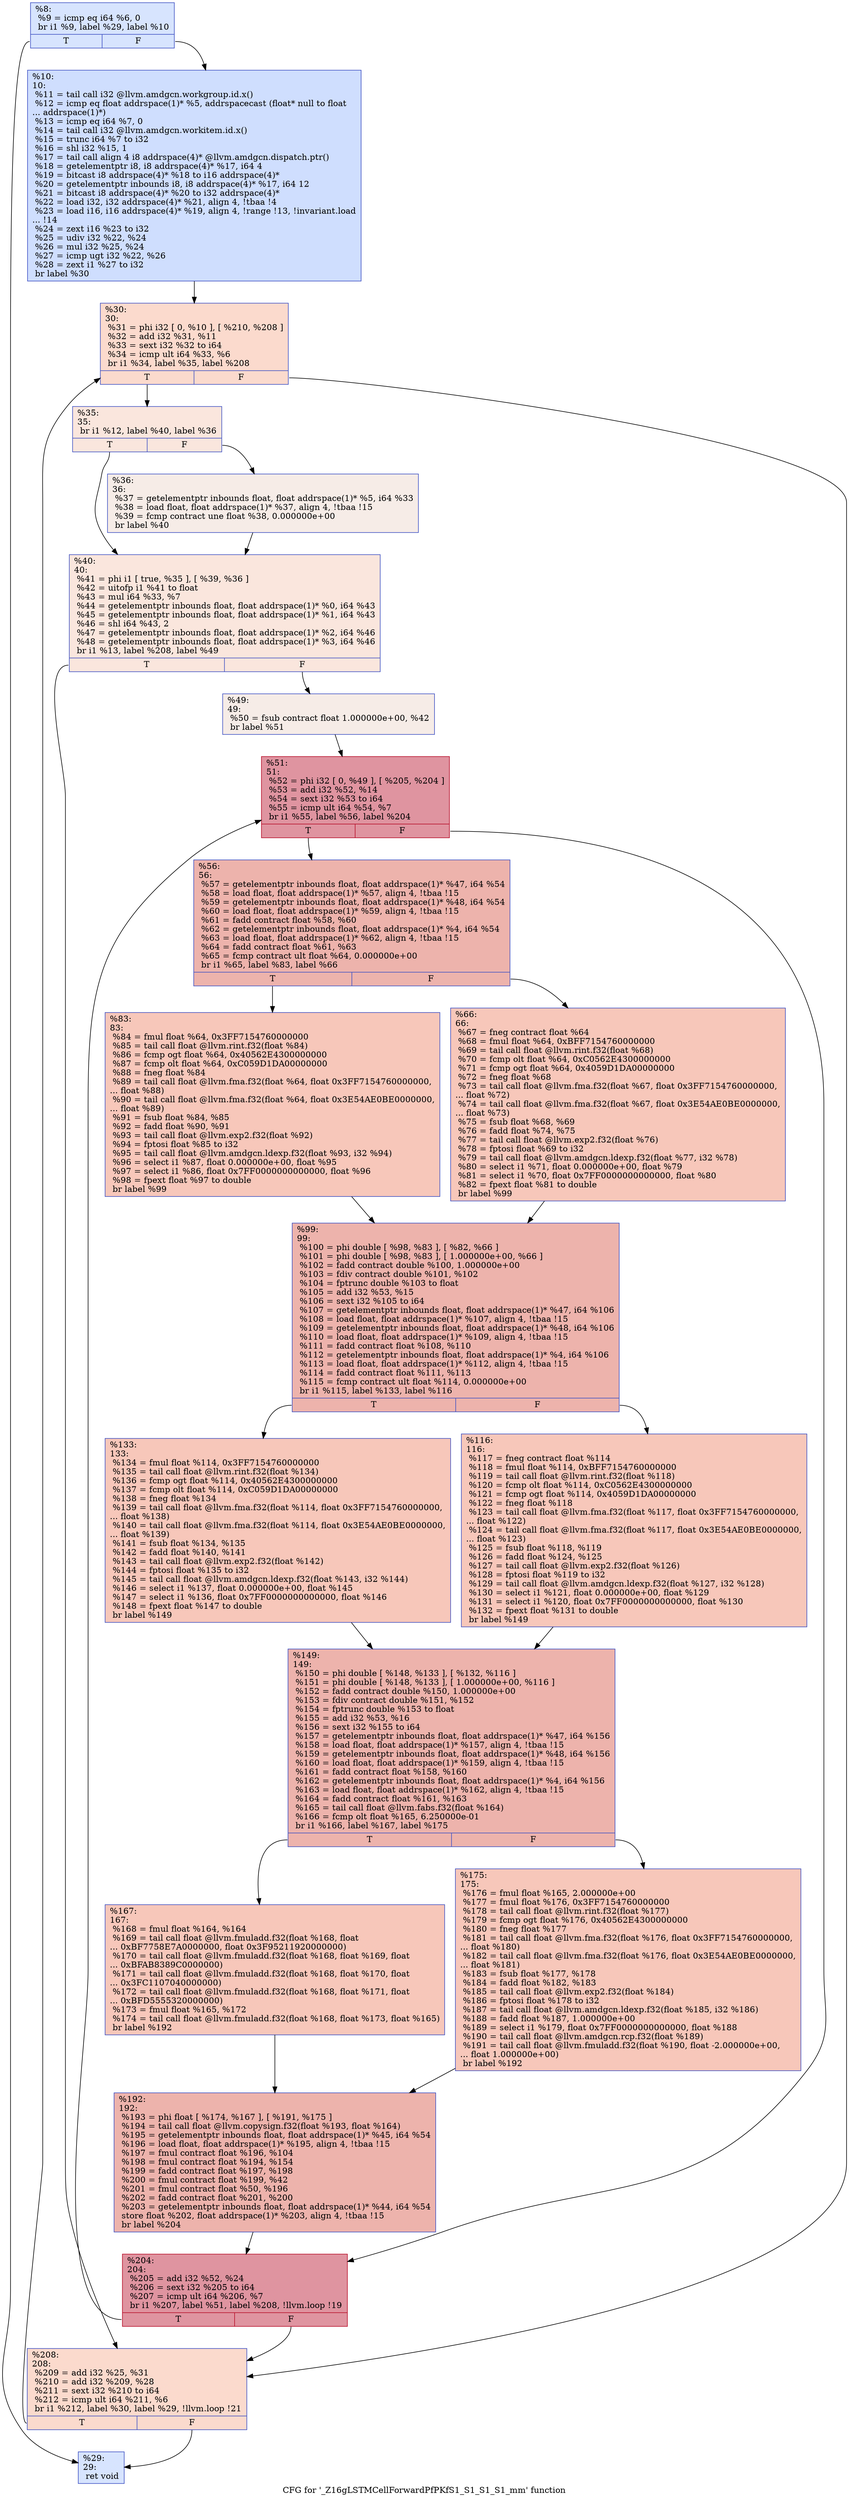 digraph "CFG for '_Z16gLSTMCellForwardPfPKfS1_S1_S1_S1_mm' function" {
	label="CFG for '_Z16gLSTMCellForwardPfPKfS1_S1_S1_S1_mm' function";

	Node0x490f0a0 [shape=record,color="#3d50c3ff", style=filled, fillcolor="#a5c3fe70",label="{%8:\l  %9 = icmp eq i64 %6, 0\l  br i1 %9, label %29, label %10\l|{<s0>T|<s1>F}}"];
	Node0x490f0a0:s0 -> Node0x490f050;
	Node0x490f0a0:s1 -> Node0x490f860;
	Node0x490f860 [shape=record,color="#3d50c3ff", style=filled, fillcolor="#93b5fe70",label="{%10:\l10:                                               \l  %11 = tail call i32 @llvm.amdgcn.workgroup.id.x()\l  %12 = icmp eq float addrspace(1)* %5, addrspacecast (float* null to float\l... addrspace(1)*)\l  %13 = icmp eq i64 %7, 0\l  %14 = tail call i32 @llvm.amdgcn.workitem.id.x()\l  %15 = trunc i64 %7 to i32\l  %16 = shl i32 %15, 1\l  %17 = tail call align 4 i8 addrspace(4)* @llvm.amdgcn.dispatch.ptr()\l  %18 = getelementptr i8, i8 addrspace(4)* %17, i64 4\l  %19 = bitcast i8 addrspace(4)* %18 to i16 addrspace(4)*\l  %20 = getelementptr inbounds i8, i8 addrspace(4)* %17, i64 12\l  %21 = bitcast i8 addrspace(4)* %20 to i32 addrspace(4)*\l  %22 = load i32, i32 addrspace(4)* %21, align 4, !tbaa !4\l  %23 = load i16, i16 addrspace(4)* %19, align 4, !range !13, !invariant.load\l... !14\l  %24 = zext i16 %23 to i32\l  %25 = udiv i32 %22, %24\l  %26 = mul i32 %25, %24\l  %27 = icmp ugt i32 %22, %26\l  %28 = zext i1 %27 to i32\l  br label %30\l}"];
	Node0x490f860 -> Node0x4911d80;
	Node0x490f050 [shape=record,color="#3d50c3ff", style=filled, fillcolor="#a5c3fe70",label="{%29:\l29:                                               \l  ret void\l}"];
	Node0x4911d80 [shape=record,color="#3d50c3ff", style=filled, fillcolor="#f7ac8e70",label="{%30:\l30:                                               \l  %31 = phi i32 [ 0, %10 ], [ %210, %208 ]\l  %32 = add i32 %31, %11\l  %33 = sext i32 %32 to i64\l  %34 = icmp ult i64 %33, %6\l  br i1 %34, label %35, label %208\l|{<s0>T|<s1>F}}"];
	Node0x4911d80:s0 -> Node0x4912260;
	Node0x4911d80:s1 -> Node0x4911e80;
	Node0x4912260 [shape=record,color="#3d50c3ff", style=filled, fillcolor="#f3c7b170",label="{%35:\l35:                                               \l  br i1 %12, label %40, label %36\l|{<s0>T|<s1>F}}"];
	Node0x4912260:s0 -> Node0x49123a0;
	Node0x4912260:s1 -> Node0x49123f0;
	Node0x49123f0 [shape=record,color="#3d50c3ff", style=filled, fillcolor="#ead5c970",label="{%36:\l36:                                               \l  %37 = getelementptr inbounds float, float addrspace(1)* %5, i64 %33\l  %38 = load float, float addrspace(1)* %37, align 4, !tbaa !15\l  %39 = fcmp contract une float %38, 0.000000e+00\l  br label %40\l}"];
	Node0x49123f0 -> Node0x49123a0;
	Node0x49123a0 [shape=record,color="#3d50c3ff", style=filled, fillcolor="#f3c7b170",label="{%40:\l40:                                               \l  %41 = phi i1 [ true, %35 ], [ %39, %36 ]\l  %42 = uitofp i1 %41 to float\l  %43 = mul i64 %33, %7\l  %44 = getelementptr inbounds float, float addrspace(1)* %0, i64 %43\l  %45 = getelementptr inbounds float, float addrspace(1)* %1, i64 %43\l  %46 = shl i64 %43, 2\l  %47 = getelementptr inbounds float, float addrspace(1)* %2, i64 %46\l  %48 = getelementptr inbounds float, float addrspace(1)* %3, i64 %46\l  br i1 %13, label %208, label %49\l|{<s0>T|<s1>F}}"];
	Node0x49123a0:s0 -> Node0x4911e80;
	Node0x49123a0:s1 -> Node0x49137b0;
	Node0x49137b0 [shape=record,color="#3d50c3ff", style=filled, fillcolor="#ead5c970",label="{%49:\l49:                                               \l  %50 = fsub contract float 1.000000e+00, %42\l  br label %51\l}"];
	Node0x49137b0 -> Node0x4913940;
	Node0x4913940 [shape=record,color="#b70d28ff", style=filled, fillcolor="#b70d2870",label="{%51:\l51:                                               \l  %52 = phi i32 [ 0, %49 ], [ %205, %204 ]\l  %53 = add i32 %52, %14\l  %54 = sext i32 %53 to i64\l  %55 = icmp ult i64 %54, %7\l  br i1 %55, label %56, label %204\l|{<s0>T|<s1>F}}"];
	Node0x4913940:s0 -> Node0x4913d40;
	Node0x4913940:s1 -> Node0x4913a70;
	Node0x4913d40 [shape=record,color="#3d50c3ff", style=filled, fillcolor="#d6524470",label="{%56:\l56:                                               \l  %57 = getelementptr inbounds float, float addrspace(1)* %47, i64 %54\l  %58 = load float, float addrspace(1)* %57, align 4, !tbaa !15\l  %59 = getelementptr inbounds float, float addrspace(1)* %48, i64 %54\l  %60 = load float, float addrspace(1)* %59, align 4, !tbaa !15\l  %61 = fadd contract float %58, %60\l  %62 = getelementptr inbounds float, float addrspace(1)* %4, i64 %54\l  %63 = load float, float addrspace(1)* %62, align 4, !tbaa !15\l  %64 = fadd contract float %61, %63\l  %65 = fcmp contract ult float %64, 0.000000e+00\l  br i1 %65, label %83, label %66\l|{<s0>T|<s1>F}}"];
	Node0x4913d40:s0 -> Node0x49120e0;
	Node0x4913d40:s1 -> Node0x4912130;
	Node0x4912130 [shape=record,color="#3d50c3ff", style=filled, fillcolor="#ec7f6370",label="{%66:\l66:                                               \l  %67 = fneg contract float %64\l  %68 = fmul float %64, 0xBFF7154760000000\l  %69 = tail call float @llvm.rint.f32(float %68)\l  %70 = fcmp olt float %64, 0xC0562E4300000000\l  %71 = fcmp ogt float %64, 0x4059D1DA00000000\l  %72 = fneg float %68\l  %73 = tail call float @llvm.fma.f32(float %67, float 0x3FF7154760000000,\l... float %72)\l  %74 = tail call float @llvm.fma.f32(float %67, float 0x3E54AE0BE0000000,\l... float %73)\l  %75 = fsub float %68, %69\l  %76 = fadd float %74, %75\l  %77 = tail call float @llvm.exp2.f32(float %76)\l  %78 = fptosi float %69 to i32\l  %79 = tail call float @llvm.amdgcn.ldexp.f32(float %77, i32 %78)\l  %80 = select i1 %71, float 0.000000e+00, float %79\l  %81 = select i1 %70, float 0x7FF0000000000000, float %80\l  %82 = fpext float %81 to double\l  br label %99\l}"];
	Node0x4912130 -> Node0x4915e50;
	Node0x49120e0 [shape=record,color="#3d50c3ff", style=filled, fillcolor="#ec7f6370",label="{%83:\l83:                                               \l  %84 = fmul float %64, 0x3FF7154760000000\l  %85 = tail call float @llvm.rint.f32(float %84)\l  %86 = fcmp ogt float %64, 0x40562E4300000000\l  %87 = fcmp olt float %64, 0xC059D1DA00000000\l  %88 = fneg float %84\l  %89 = tail call float @llvm.fma.f32(float %64, float 0x3FF7154760000000,\l... float %88)\l  %90 = tail call float @llvm.fma.f32(float %64, float 0x3E54AE0BE0000000,\l... float %89)\l  %91 = fsub float %84, %85\l  %92 = fadd float %90, %91\l  %93 = tail call float @llvm.exp2.f32(float %92)\l  %94 = fptosi float %85 to i32\l  %95 = tail call float @llvm.amdgcn.ldexp.f32(float %93, i32 %94)\l  %96 = select i1 %87, float 0.000000e+00, float %95\l  %97 = select i1 %86, float 0x7FF0000000000000, float %96\l  %98 = fpext float %97 to double\l  br label %99\l}"];
	Node0x49120e0 -> Node0x4915e50;
	Node0x4915e50 [shape=record,color="#3d50c3ff", style=filled, fillcolor="#d6524470",label="{%99:\l99:                                               \l  %100 = phi double [ %98, %83 ], [ %82, %66 ]\l  %101 = phi double [ %98, %83 ], [ 1.000000e+00, %66 ]\l  %102 = fadd contract double %100, 1.000000e+00\l  %103 = fdiv contract double %101, %102\l  %104 = fptrunc double %103 to float\l  %105 = add i32 %53, %15\l  %106 = sext i32 %105 to i64\l  %107 = getelementptr inbounds float, float addrspace(1)* %47, i64 %106\l  %108 = load float, float addrspace(1)* %107, align 4, !tbaa !15\l  %109 = getelementptr inbounds float, float addrspace(1)* %48, i64 %106\l  %110 = load float, float addrspace(1)* %109, align 4, !tbaa !15\l  %111 = fadd contract float %108, %110\l  %112 = getelementptr inbounds float, float addrspace(1)* %4, i64 %106\l  %113 = load float, float addrspace(1)* %112, align 4, !tbaa !15\l  %114 = fadd contract float %111, %113\l  %115 = fcmp contract ult float %114, 0.000000e+00\l  br i1 %115, label %133, label %116\l|{<s0>T|<s1>F}}"];
	Node0x4915e50:s0 -> Node0x4917480;
	Node0x4915e50:s1 -> Node0x49174d0;
	Node0x49174d0 [shape=record,color="#3d50c3ff", style=filled, fillcolor="#ec7f6370",label="{%116:\l116:                                              \l  %117 = fneg contract float %114\l  %118 = fmul float %114, 0xBFF7154760000000\l  %119 = tail call float @llvm.rint.f32(float %118)\l  %120 = fcmp olt float %114, 0xC0562E4300000000\l  %121 = fcmp ogt float %114, 0x4059D1DA00000000\l  %122 = fneg float %118\l  %123 = tail call float @llvm.fma.f32(float %117, float 0x3FF7154760000000,\l... float %122)\l  %124 = tail call float @llvm.fma.f32(float %117, float 0x3E54AE0BE0000000,\l... float %123)\l  %125 = fsub float %118, %119\l  %126 = fadd float %124, %125\l  %127 = tail call float @llvm.exp2.f32(float %126)\l  %128 = fptosi float %119 to i32\l  %129 = tail call float @llvm.amdgcn.ldexp.f32(float %127, i32 %128)\l  %130 = select i1 %121, float 0.000000e+00, float %129\l  %131 = select i1 %120, float 0x7FF0000000000000, float %130\l  %132 = fpext float %131 to double\l  br label %149\l}"];
	Node0x49174d0 -> Node0x4914bf0;
	Node0x4917480 [shape=record,color="#3d50c3ff", style=filled, fillcolor="#ec7f6370",label="{%133:\l133:                                              \l  %134 = fmul float %114, 0x3FF7154760000000\l  %135 = tail call float @llvm.rint.f32(float %134)\l  %136 = fcmp ogt float %114, 0x40562E4300000000\l  %137 = fcmp olt float %114, 0xC059D1DA00000000\l  %138 = fneg float %134\l  %139 = tail call float @llvm.fma.f32(float %114, float 0x3FF7154760000000,\l... float %138)\l  %140 = tail call float @llvm.fma.f32(float %114, float 0x3E54AE0BE0000000,\l... float %139)\l  %141 = fsub float %134, %135\l  %142 = fadd float %140, %141\l  %143 = tail call float @llvm.exp2.f32(float %142)\l  %144 = fptosi float %135 to i32\l  %145 = tail call float @llvm.amdgcn.ldexp.f32(float %143, i32 %144)\l  %146 = select i1 %137, float 0.000000e+00, float %145\l  %147 = select i1 %136, float 0x7FF0000000000000, float %146\l  %148 = fpext float %147 to double\l  br label %149\l}"];
	Node0x4917480 -> Node0x4914bf0;
	Node0x4914bf0 [shape=record,color="#3d50c3ff", style=filled, fillcolor="#d6524470",label="{%149:\l149:                                              \l  %150 = phi double [ %148, %133 ], [ %132, %116 ]\l  %151 = phi double [ %148, %133 ], [ 1.000000e+00, %116 ]\l  %152 = fadd contract double %150, 1.000000e+00\l  %153 = fdiv contract double %151, %152\l  %154 = fptrunc double %153 to float\l  %155 = add i32 %53, %16\l  %156 = sext i32 %155 to i64\l  %157 = getelementptr inbounds float, float addrspace(1)* %47, i64 %156\l  %158 = load float, float addrspace(1)* %157, align 4, !tbaa !15\l  %159 = getelementptr inbounds float, float addrspace(1)* %48, i64 %156\l  %160 = load float, float addrspace(1)* %159, align 4, !tbaa !15\l  %161 = fadd contract float %158, %160\l  %162 = getelementptr inbounds float, float addrspace(1)* %4, i64 %156\l  %163 = load float, float addrspace(1)* %162, align 4, !tbaa !15\l  %164 = fadd contract float %161, %163\l  %165 = tail call float @llvm.fabs.f32(float %164)\l  %166 = fcmp olt float %165, 6.250000e-01\l  br i1 %166, label %167, label %175\l|{<s0>T|<s1>F}}"];
	Node0x4914bf0:s0 -> Node0x4919bc0;
	Node0x4914bf0:s1 -> Node0x4919c50;
	Node0x4919bc0 [shape=record,color="#3d50c3ff", style=filled, fillcolor="#ec7f6370",label="{%167:\l167:                                              \l  %168 = fmul float %164, %164\l  %169 = tail call float @llvm.fmuladd.f32(float %168, float\l... 0xBF7758E7A0000000, float 0x3F95211920000000)\l  %170 = tail call float @llvm.fmuladd.f32(float %168, float %169, float\l... 0xBFAB8389C0000000)\l  %171 = tail call float @llvm.fmuladd.f32(float %168, float %170, float\l... 0x3FC1107040000000)\l  %172 = tail call float @llvm.fmuladd.f32(float %168, float %171, float\l... 0xBFD5555320000000)\l  %173 = fmul float %165, %172\l  %174 = tail call float @llvm.fmuladd.f32(float %168, float %173, float %165)\l  br label %192\l}"];
	Node0x4919bc0 -> Node0x491a760;
	Node0x4919c50 [shape=record,color="#3d50c3ff", style=filled, fillcolor="#ec7f6370",label="{%175:\l175:                                              \l  %176 = fmul float %165, 2.000000e+00\l  %177 = fmul float %176, 0x3FF7154760000000\l  %178 = tail call float @llvm.rint.f32(float %177)\l  %179 = fcmp ogt float %176, 0x40562E4300000000\l  %180 = fneg float %177\l  %181 = tail call float @llvm.fma.f32(float %176, float 0x3FF7154760000000,\l... float %180)\l  %182 = tail call float @llvm.fma.f32(float %176, float 0x3E54AE0BE0000000,\l... float %181)\l  %183 = fsub float %177, %178\l  %184 = fadd float %182, %183\l  %185 = tail call float @llvm.exp2.f32(float %184)\l  %186 = fptosi float %178 to i32\l  %187 = tail call float @llvm.amdgcn.ldexp.f32(float %185, i32 %186)\l  %188 = fadd float %187, 1.000000e+00\l  %189 = select i1 %179, float 0x7FF0000000000000, float %188\l  %190 = tail call float @llvm.amdgcn.rcp.f32(float %189)\l  %191 = tail call float @llvm.fmuladd.f32(float %190, float -2.000000e+00,\l... float 1.000000e+00)\l  br label %192\l}"];
	Node0x4919c50 -> Node0x491a760;
	Node0x491a760 [shape=record,color="#3d50c3ff", style=filled, fillcolor="#d6524470",label="{%192:\l192:                                              \l  %193 = phi float [ %174, %167 ], [ %191, %175 ]\l  %194 = tail call float @llvm.copysign.f32(float %193, float %164)\l  %195 = getelementptr inbounds float, float addrspace(1)* %45, i64 %54\l  %196 = load float, float addrspace(1)* %195, align 4, !tbaa !15\l  %197 = fmul contract float %196, %104\l  %198 = fmul contract float %194, %154\l  %199 = fadd contract float %197, %198\l  %200 = fmul contract float %199, %42\l  %201 = fmul contract float %50, %196\l  %202 = fadd contract float %201, %200\l  %203 = getelementptr inbounds float, float addrspace(1)* %44, i64 %54\l  store float %202, float addrspace(1)* %203, align 4, !tbaa !15\l  br label %204\l}"];
	Node0x491a760 -> Node0x4913a70;
	Node0x4913a70 [shape=record,color="#b70d28ff", style=filled, fillcolor="#b70d2870",label="{%204:\l204:                                              \l  %205 = add i32 %52, %24\l  %206 = sext i32 %205 to i64\l  %207 = icmp ult i64 %206, %7\l  br i1 %207, label %51, label %208, !llvm.loop !19\l|{<s0>T|<s1>F}}"];
	Node0x4913a70:s0 -> Node0x4913940;
	Node0x4913a70:s1 -> Node0x4911e80;
	Node0x4911e80 [shape=record,color="#3d50c3ff", style=filled, fillcolor="#f7ac8e70",label="{%208:\l208:                                              \l  %209 = add i32 %25, %31\l  %210 = add i32 %209, %28\l  %211 = sext i32 %210 to i64\l  %212 = icmp ult i64 %211, %6\l  br i1 %212, label %30, label %29, !llvm.loop !21\l|{<s0>T|<s1>F}}"];
	Node0x4911e80:s0 -> Node0x4911d80;
	Node0x4911e80:s1 -> Node0x490f050;
}
